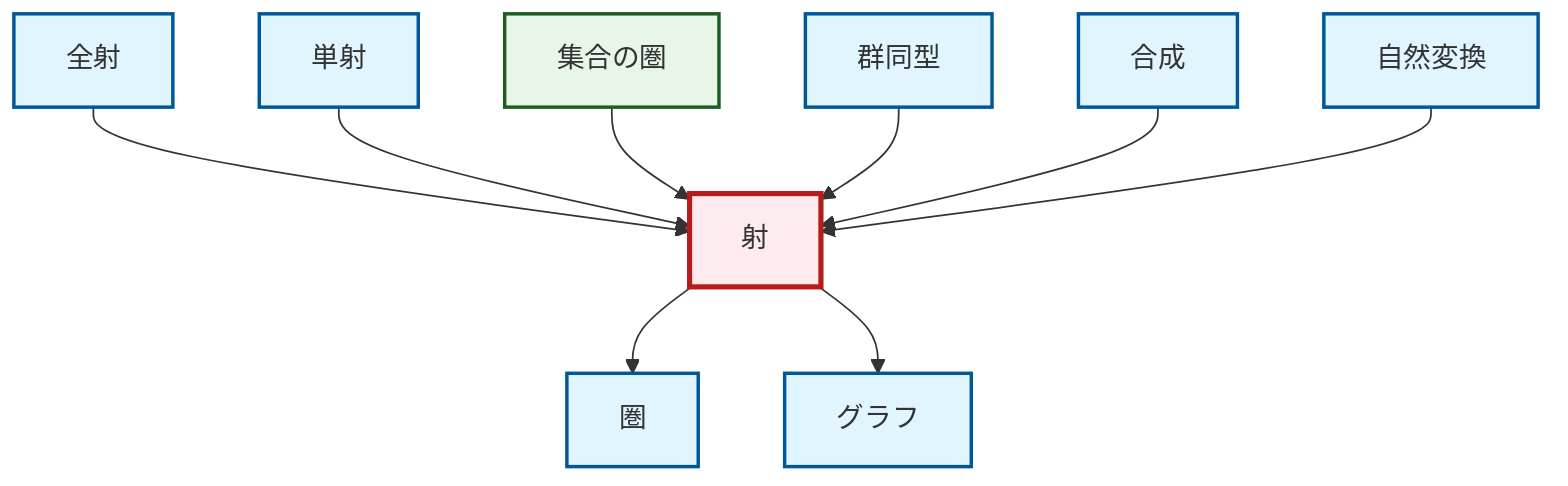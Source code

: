 graph TD
    classDef definition fill:#e1f5fe,stroke:#01579b,stroke-width:2px
    classDef theorem fill:#f3e5f5,stroke:#4a148c,stroke-width:2px
    classDef axiom fill:#fff3e0,stroke:#e65100,stroke-width:2px
    classDef example fill:#e8f5e9,stroke:#1b5e20,stroke-width:2px
    classDef current fill:#ffebee,stroke:#b71c1c,stroke-width:3px
    def-morphism["射"]:::definition
    def-natural-transformation["自然変換"]:::definition
    def-graph["グラフ"]:::definition
    def-isomorphism["群同型"]:::definition
    def-category["圏"]:::definition
    def-composition["合成"]:::definition
    def-epimorphism["全射"]:::definition
    def-monomorphism["単射"]:::definition
    ex-set-category["集合の圏"]:::example
    def-epimorphism --> def-morphism
    def-monomorphism --> def-morphism
    ex-set-category --> def-morphism
    def-isomorphism --> def-morphism
    def-composition --> def-morphism
    def-morphism --> def-category
    def-morphism --> def-graph
    def-natural-transformation --> def-morphism
    class def-morphism current
